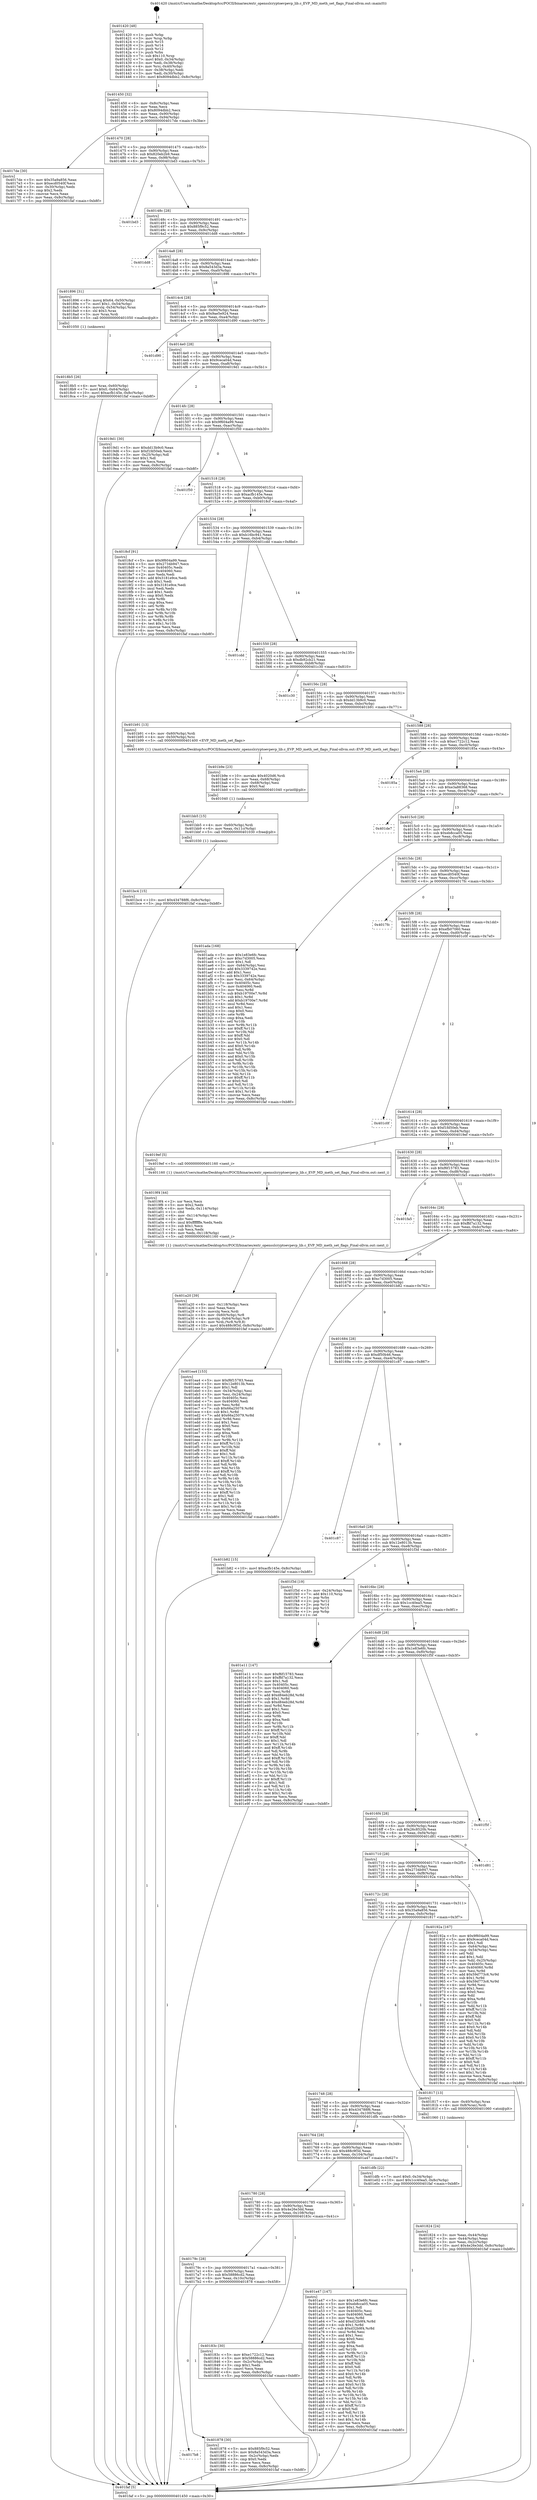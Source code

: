 digraph "0x401420" {
  label = "0x401420 (/mnt/c/Users/mathe/Desktop/tcc/POCII/binaries/extr_opensslcryptoevpevp_lib.c_EVP_MD_meth_set_flags_Final-ollvm.out::main(0))"
  labelloc = "t"
  node[shape=record]

  Entry [label="",width=0.3,height=0.3,shape=circle,fillcolor=black,style=filled]
  "0x401450" [label="{
     0x401450 [32]\l
     | [instrs]\l
     &nbsp;&nbsp;0x401450 \<+6\>: mov -0x8c(%rbp),%eax\l
     &nbsp;&nbsp;0x401456 \<+2\>: mov %eax,%ecx\l
     &nbsp;&nbsp;0x401458 \<+6\>: sub $0x8094dbb2,%ecx\l
     &nbsp;&nbsp;0x40145e \<+6\>: mov %eax,-0x90(%rbp)\l
     &nbsp;&nbsp;0x401464 \<+6\>: mov %ecx,-0x94(%rbp)\l
     &nbsp;&nbsp;0x40146a \<+6\>: je 00000000004017de \<main+0x3be\>\l
  }"]
  "0x4017de" [label="{
     0x4017de [30]\l
     | [instrs]\l
     &nbsp;&nbsp;0x4017de \<+5\>: mov $0x35a9a856,%eax\l
     &nbsp;&nbsp;0x4017e3 \<+5\>: mov $0xecd0540f,%ecx\l
     &nbsp;&nbsp;0x4017e8 \<+3\>: mov -0x30(%rbp),%edx\l
     &nbsp;&nbsp;0x4017eb \<+3\>: cmp $0x2,%edx\l
     &nbsp;&nbsp;0x4017ee \<+3\>: cmovne %ecx,%eax\l
     &nbsp;&nbsp;0x4017f1 \<+6\>: mov %eax,-0x8c(%rbp)\l
     &nbsp;&nbsp;0x4017f7 \<+5\>: jmp 0000000000401faf \<main+0xb8f\>\l
  }"]
  "0x401470" [label="{
     0x401470 [28]\l
     | [instrs]\l
     &nbsp;&nbsp;0x401470 \<+5\>: jmp 0000000000401475 \<main+0x55\>\l
     &nbsp;&nbsp;0x401475 \<+6\>: mov -0x90(%rbp),%eax\l
     &nbsp;&nbsp;0x40147b \<+5\>: sub $0x820eb2b9,%eax\l
     &nbsp;&nbsp;0x401480 \<+6\>: mov %eax,-0x98(%rbp)\l
     &nbsp;&nbsp;0x401486 \<+6\>: je 0000000000401bd3 \<main+0x7b3\>\l
  }"]
  "0x401faf" [label="{
     0x401faf [5]\l
     | [instrs]\l
     &nbsp;&nbsp;0x401faf \<+5\>: jmp 0000000000401450 \<main+0x30\>\l
  }"]
  "0x401420" [label="{
     0x401420 [48]\l
     | [instrs]\l
     &nbsp;&nbsp;0x401420 \<+1\>: push %rbp\l
     &nbsp;&nbsp;0x401421 \<+3\>: mov %rsp,%rbp\l
     &nbsp;&nbsp;0x401424 \<+2\>: push %r15\l
     &nbsp;&nbsp;0x401426 \<+2\>: push %r14\l
     &nbsp;&nbsp;0x401428 \<+2\>: push %r12\l
     &nbsp;&nbsp;0x40142a \<+1\>: push %rbx\l
     &nbsp;&nbsp;0x40142b \<+7\>: sub $0x110,%rsp\l
     &nbsp;&nbsp;0x401432 \<+7\>: movl $0x0,-0x34(%rbp)\l
     &nbsp;&nbsp;0x401439 \<+3\>: mov %edi,-0x38(%rbp)\l
     &nbsp;&nbsp;0x40143c \<+4\>: mov %rsi,-0x40(%rbp)\l
     &nbsp;&nbsp;0x401440 \<+3\>: mov -0x38(%rbp),%edi\l
     &nbsp;&nbsp;0x401443 \<+3\>: mov %edi,-0x30(%rbp)\l
     &nbsp;&nbsp;0x401446 \<+10\>: movl $0x8094dbb2,-0x8c(%rbp)\l
  }"]
  Exit [label="",width=0.3,height=0.3,shape=circle,fillcolor=black,style=filled,peripheries=2]
  "0x401bd3" [label="{
     0x401bd3\l
  }", style=dashed]
  "0x40148c" [label="{
     0x40148c [28]\l
     | [instrs]\l
     &nbsp;&nbsp;0x40148c \<+5\>: jmp 0000000000401491 \<main+0x71\>\l
     &nbsp;&nbsp;0x401491 \<+6\>: mov -0x90(%rbp),%eax\l
     &nbsp;&nbsp;0x401497 \<+5\>: sub $0x885f9c52,%eax\l
     &nbsp;&nbsp;0x40149c \<+6\>: mov %eax,-0x9c(%rbp)\l
     &nbsp;&nbsp;0x4014a2 \<+6\>: je 0000000000401dd8 \<main+0x9b8\>\l
  }"]
  "0x401bc4" [label="{
     0x401bc4 [15]\l
     | [instrs]\l
     &nbsp;&nbsp;0x401bc4 \<+10\>: movl $0x434788f6,-0x8c(%rbp)\l
     &nbsp;&nbsp;0x401bce \<+5\>: jmp 0000000000401faf \<main+0xb8f\>\l
  }"]
  "0x401dd8" [label="{
     0x401dd8\l
  }", style=dashed]
  "0x4014a8" [label="{
     0x4014a8 [28]\l
     | [instrs]\l
     &nbsp;&nbsp;0x4014a8 \<+5\>: jmp 00000000004014ad \<main+0x8d\>\l
     &nbsp;&nbsp;0x4014ad \<+6\>: mov -0x90(%rbp),%eax\l
     &nbsp;&nbsp;0x4014b3 \<+5\>: sub $0x8a543d3a,%eax\l
     &nbsp;&nbsp;0x4014b8 \<+6\>: mov %eax,-0xa0(%rbp)\l
     &nbsp;&nbsp;0x4014be \<+6\>: je 0000000000401896 \<main+0x476\>\l
  }"]
  "0x401bb5" [label="{
     0x401bb5 [15]\l
     | [instrs]\l
     &nbsp;&nbsp;0x401bb5 \<+4\>: mov -0x60(%rbp),%rdi\l
     &nbsp;&nbsp;0x401bb9 \<+6\>: mov %eax,-0x11c(%rbp)\l
     &nbsp;&nbsp;0x401bbf \<+5\>: call 0000000000401030 \<free@plt\>\l
     | [calls]\l
     &nbsp;&nbsp;0x401030 \{1\} (unknown)\l
  }"]
  "0x401896" [label="{
     0x401896 [31]\l
     | [instrs]\l
     &nbsp;&nbsp;0x401896 \<+8\>: movq $0x64,-0x50(%rbp)\l
     &nbsp;&nbsp;0x40189e \<+7\>: movl $0x1,-0x54(%rbp)\l
     &nbsp;&nbsp;0x4018a5 \<+4\>: movslq -0x54(%rbp),%rax\l
     &nbsp;&nbsp;0x4018a9 \<+4\>: shl $0x3,%rax\l
     &nbsp;&nbsp;0x4018ad \<+3\>: mov %rax,%rdi\l
     &nbsp;&nbsp;0x4018b0 \<+5\>: call 0000000000401050 \<malloc@plt\>\l
     | [calls]\l
     &nbsp;&nbsp;0x401050 \{1\} (unknown)\l
  }"]
  "0x4014c4" [label="{
     0x4014c4 [28]\l
     | [instrs]\l
     &nbsp;&nbsp;0x4014c4 \<+5\>: jmp 00000000004014c9 \<main+0xa9\>\l
     &nbsp;&nbsp;0x4014c9 \<+6\>: mov -0x90(%rbp),%eax\l
     &nbsp;&nbsp;0x4014cf \<+5\>: sub $0x9ae5e924,%eax\l
     &nbsp;&nbsp;0x4014d4 \<+6\>: mov %eax,-0xa4(%rbp)\l
     &nbsp;&nbsp;0x4014da \<+6\>: je 0000000000401d90 \<main+0x970\>\l
  }"]
  "0x401b9e" [label="{
     0x401b9e [23]\l
     | [instrs]\l
     &nbsp;&nbsp;0x401b9e \<+10\>: movabs $0x4020d6,%rdi\l
     &nbsp;&nbsp;0x401ba8 \<+3\>: mov %eax,-0x68(%rbp)\l
     &nbsp;&nbsp;0x401bab \<+3\>: mov -0x68(%rbp),%esi\l
     &nbsp;&nbsp;0x401bae \<+2\>: mov $0x0,%al\l
     &nbsp;&nbsp;0x401bb0 \<+5\>: call 0000000000401040 \<printf@plt\>\l
     | [calls]\l
     &nbsp;&nbsp;0x401040 \{1\} (unknown)\l
  }"]
  "0x401d90" [label="{
     0x401d90\l
  }", style=dashed]
  "0x4014e0" [label="{
     0x4014e0 [28]\l
     | [instrs]\l
     &nbsp;&nbsp;0x4014e0 \<+5\>: jmp 00000000004014e5 \<main+0xc5\>\l
     &nbsp;&nbsp;0x4014e5 \<+6\>: mov -0x90(%rbp),%eax\l
     &nbsp;&nbsp;0x4014eb \<+5\>: sub $0x9ceca04d,%eax\l
     &nbsp;&nbsp;0x4014f0 \<+6\>: mov %eax,-0xa8(%rbp)\l
     &nbsp;&nbsp;0x4014f6 \<+6\>: je 00000000004019d1 \<main+0x5b1\>\l
  }"]
  "0x401a20" [label="{
     0x401a20 [39]\l
     | [instrs]\l
     &nbsp;&nbsp;0x401a20 \<+6\>: mov -0x118(%rbp),%ecx\l
     &nbsp;&nbsp;0x401a26 \<+3\>: imul %eax,%ecx\l
     &nbsp;&nbsp;0x401a29 \<+3\>: movslq %ecx,%rdi\l
     &nbsp;&nbsp;0x401a2c \<+4\>: mov -0x60(%rbp),%r8\l
     &nbsp;&nbsp;0x401a30 \<+4\>: movslq -0x64(%rbp),%r9\l
     &nbsp;&nbsp;0x401a34 \<+4\>: mov %rdi,(%r8,%r9,8)\l
     &nbsp;&nbsp;0x401a38 \<+10\>: movl $0x488c9f3d,-0x8c(%rbp)\l
     &nbsp;&nbsp;0x401a42 \<+5\>: jmp 0000000000401faf \<main+0xb8f\>\l
  }"]
  "0x4019d1" [label="{
     0x4019d1 [30]\l
     | [instrs]\l
     &nbsp;&nbsp;0x4019d1 \<+5\>: mov $0xdd13b9c0,%eax\l
     &nbsp;&nbsp;0x4019d6 \<+5\>: mov $0xf1fd50eb,%ecx\l
     &nbsp;&nbsp;0x4019db \<+3\>: mov -0x25(%rbp),%dl\l
     &nbsp;&nbsp;0x4019de \<+3\>: test $0x1,%dl\l
     &nbsp;&nbsp;0x4019e1 \<+3\>: cmovne %ecx,%eax\l
     &nbsp;&nbsp;0x4019e4 \<+6\>: mov %eax,-0x8c(%rbp)\l
     &nbsp;&nbsp;0x4019ea \<+5\>: jmp 0000000000401faf \<main+0xb8f\>\l
  }"]
  "0x4014fc" [label="{
     0x4014fc [28]\l
     | [instrs]\l
     &nbsp;&nbsp;0x4014fc \<+5\>: jmp 0000000000401501 \<main+0xe1\>\l
     &nbsp;&nbsp;0x401501 \<+6\>: mov -0x90(%rbp),%eax\l
     &nbsp;&nbsp;0x401507 \<+5\>: sub $0x9f604a99,%eax\l
     &nbsp;&nbsp;0x40150c \<+6\>: mov %eax,-0xac(%rbp)\l
     &nbsp;&nbsp;0x401512 \<+6\>: je 0000000000401f50 \<main+0xb30\>\l
  }"]
  "0x4019f4" [label="{
     0x4019f4 [44]\l
     | [instrs]\l
     &nbsp;&nbsp;0x4019f4 \<+2\>: xor %ecx,%ecx\l
     &nbsp;&nbsp;0x4019f6 \<+5\>: mov $0x2,%edx\l
     &nbsp;&nbsp;0x4019fb \<+6\>: mov %edx,-0x114(%rbp)\l
     &nbsp;&nbsp;0x401a01 \<+1\>: cltd\l
     &nbsp;&nbsp;0x401a02 \<+6\>: mov -0x114(%rbp),%esi\l
     &nbsp;&nbsp;0x401a08 \<+2\>: idiv %esi\l
     &nbsp;&nbsp;0x401a0a \<+6\>: imul $0xfffffffe,%edx,%edx\l
     &nbsp;&nbsp;0x401a10 \<+3\>: sub $0x1,%ecx\l
     &nbsp;&nbsp;0x401a13 \<+2\>: sub %ecx,%edx\l
     &nbsp;&nbsp;0x401a15 \<+6\>: mov %edx,-0x118(%rbp)\l
     &nbsp;&nbsp;0x401a1b \<+5\>: call 0000000000401160 \<next_i\>\l
     | [calls]\l
     &nbsp;&nbsp;0x401160 \{1\} (/mnt/c/Users/mathe/Desktop/tcc/POCII/binaries/extr_opensslcryptoevpevp_lib.c_EVP_MD_meth_set_flags_Final-ollvm.out::next_i)\l
  }"]
  "0x401f50" [label="{
     0x401f50\l
  }", style=dashed]
  "0x401518" [label="{
     0x401518 [28]\l
     | [instrs]\l
     &nbsp;&nbsp;0x401518 \<+5\>: jmp 000000000040151d \<main+0xfd\>\l
     &nbsp;&nbsp;0x40151d \<+6\>: mov -0x90(%rbp),%eax\l
     &nbsp;&nbsp;0x401523 \<+5\>: sub $0xacfb145e,%eax\l
     &nbsp;&nbsp;0x401528 \<+6\>: mov %eax,-0xb0(%rbp)\l
     &nbsp;&nbsp;0x40152e \<+6\>: je 00000000004018cf \<main+0x4af\>\l
  }"]
  "0x4018b5" [label="{
     0x4018b5 [26]\l
     | [instrs]\l
     &nbsp;&nbsp;0x4018b5 \<+4\>: mov %rax,-0x60(%rbp)\l
     &nbsp;&nbsp;0x4018b9 \<+7\>: movl $0x0,-0x64(%rbp)\l
     &nbsp;&nbsp;0x4018c0 \<+10\>: movl $0xacfb145e,-0x8c(%rbp)\l
     &nbsp;&nbsp;0x4018ca \<+5\>: jmp 0000000000401faf \<main+0xb8f\>\l
  }"]
  "0x4018cf" [label="{
     0x4018cf [91]\l
     | [instrs]\l
     &nbsp;&nbsp;0x4018cf \<+5\>: mov $0x9f604a99,%eax\l
     &nbsp;&nbsp;0x4018d4 \<+5\>: mov $0x2734b947,%ecx\l
     &nbsp;&nbsp;0x4018d9 \<+7\>: mov 0x40405c,%edx\l
     &nbsp;&nbsp;0x4018e0 \<+7\>: mov 0x404060,%esi\l
     &nbsp;&nbsp;0x4018e7 \<+2\>: mov %edx,%edi\l
     &nbsp;&nbsp;0x4018e9 \<+6\>: add $0x3181e9ce,%edi\l
     &nbsp;&nbsp;0x4018ef \<+3\>: sub $0x1,%edi\l
     &nbsp;&nbsp;0x4018f2 \<+6\>: sub $0x3181e9ce,%edi\l
     &nbsp;&nbsp;0x4018f8 \<+3\>: imul %edi,%edx\l
     &nbsp;&nbsp;0x4018fb \<+3\>: and $0x1,%edx\l
     &nbsp;&nbsp;0x4018fe \<+3\>: cmp $0x0,%edx\l
     &nbsp;&nbsp;0x401901 \<+4\>: sete %r8b\l
     &nbsp;&nbsp;0x401905 \<+3\>: cmp $0xa,%esi\l
     &nbsp;&nbsp;0x401908 \<+4\>: setl %r9b\l
     &nbsp;&nbsp;0x40190c \<+3\>: mov %r8b,%r10b\l
     &nbsp;&nbsp;0x40190f \<+3\>: and %r9b,%r10b\l
     &nbsp;&nbsp;0x401912 \<+3\>: xor %r9b,%r8b\l
     &nbsp;&nbsp;0x401915 \<+3\>: or %r8b,%r10b\l
     &nbsp;&nbsp;0x401918 \<+4\>: test $0x1,%r10b\l
     &nbsp;&nbsp;0x40191c \<+3\>: cmovne %ecx,%eax\l
     &nbsp;&nbsp;0x40191f \<+6\>: mov %eax,-0x8c(%rbp)\l
     &nbsp;&nbsp;0x401925 \<+5\>: jmp 0000000000401faf \<main+0xb8f\>\l
  }"]
  "0x401534" [label="{
     0x401534 [28]\l
     | [instrs]\l
     &nbsp;&nbsp;0x401534 \<+5\>: jmp 0000000000401539 \<main+0x119\>\l
     &nbsp;&nbsp;0x401539 \<+6\>: mov -0x90(%rbp),%eax\l
     &nbsp;&nbsp;0x40153f \<+5\>: sub $0xb16bc941,%eax\l
     &nbsp;&nbsp;0x401544 \<+6\>: mov %eax,-0xb4(%rbp)\l
     &nbsp;&nbsp;0x40154a \<+6\>: je 0000000000401cdd \<main+0x8bd\>\l
  }"]
  "0x4017b8" [label="{
     0x4017b8\l
  }", style=dashed]
  "0x401cdd" [label="{
     0x401cdd\l
  }", style=dashed]
  "0x401550" [label="{
     0x401550 [28]\l
     | [instrs]\l
     &nbsp;&nbsp;0x401550 \<+5\>: jmp 0000000000401555 \<main+0x135\>\l
     &nbsp;&nbsp;0x401555 \<+6\>: mov -0x90(%rbp),%eax\l
     &nbsp;&nbsp;0x40155b \<+5\>: sub $0xdb92cb21,%eax\l
     &nbsp;&nbsp;0x401560 \<+6\>: mov %eax,-0xb8(%rbp)\l
     &nbsp;&nbsp;0x401566 \<+6\>: je 0000000000401c30 \<main+0x810\>\l
  }"]
  "0x401878" [label="{
     0x401878 [30]\l
     | [instrs]\l
     &nbsp;&nbsp;0x401878 \<+5\>: mov $0x885f9c52,%eax\l
     &nbsp;&nbsp;0x40187d \<+5\>: mov $0x8a543d3a,%ecx\l
     &nbsp;&nbsp;0x401882 \<+3\>: mov -0x2c(%rbp),%edx\l
     &nbsp;&nbsp;0x401885 \<+3\>: cmp $0x0,%edx\l
     &nbsp;&nbsp;0x401888 \<+3\>: cmove %ecx,%eax\l
     &nbsp;&nbsp;0x40188b \<+6\>: mov %eax,-0x8c(%rbp)\l
     &nbsp;&nbsp;0x401891 \<+5\>: jmp 0000000000401faf \<main+0xb8f\>\l
  }"]
  "0x401c30" [label="{
     0x401c30\l
  }", style=dashed]
  "0x40156c" [label="{
     0x40156c [28]\l
     | [instrs]\l
     &nbsp;&nbsp;0x40156c \<+5\>: jmp 0000000000401571 \<main+0x151\>\l
     &nbsp;&nbsp;0x401571 \<+6\>: mov -0x90(%rbp),%eax\l
     &nbsp;&nbsp;0x401577 \<+5\>: sub $0xdd13b9c0,%eax\l
     &nbsp;&nbsp;0x40157c \<+6\>: mov %eax,-0xbc(%rbp)\l
     &nbsp;&nbsp;0x401582 \<+6\>: je 0000000000401b91 \<main+0x771\>\l
  }"]
  "0x40179c" [label="{
     0x40179c [28]\l
     | [instrs]\l
     &nbsp;&nbsp;0x40179c \<+5\>: jmp 00000000004017a1 \<main+0x381\>\l
     &nbsp;&nbsp;0x4017a1 \<+6\>: mov -0x90(%rbp),%eax\l
     &nbsp;&nbsp;0x4017a7 \<+5\>: sub $0x58886cd2,%eax\l
     &nbsp;&nbsp;0x4017ac \<+6\>: mov %eax,-0x10c(%rbp)\l
     &nbsp;&nbsp;0x4017b2 \<+6\>: je 0000000000401878 \<main+0x458\>\l
  }"]
  "0x401b91" [label="{
     0x401b91 [13]\l
     | [instrs]\l
     &nbsp;&nbsp;0x401b91 \<+4\>: mov -0x60(%rbp),%rdi\l
     &nbsp;&nbsp;0x401b95 \<+4\>: mov -0x50(%rbp),%rsi\l
     &nbsp;&nbsp;0x401b99 \<+5\>: call 0000000000401400 \<EVP_MD_meth_set_flags\>\l
     | [calls]\l
     &nbsp;&nbsp;0x401400 \{1\} (/mnt/c/Users/mathe/Desktop/tcc/POCII/binaries/extr_opensslcryptoevpevp_lib.c_EVP_MD_meth_set_flags_Final-ollvm.out::EVP_MD_meth_set_flags)\l
  }"]
  "0x401588" [label="{
     0x401588 [28]\l
     | [instrs]\l
     &nbsp;&nbsp;0x401588 \<+5\>: jmp 000000000040158d \<main+0x16d\>\l
     &nbsp;&nbsp;0x40158d \<+6\>: mov -0x90(%rbp),%eax\l
     &nbsp;&nbsp;0x401593 \<+5\>: sub $0xe1722c12,%eax\l
     &nbsp;&nbsp;0x401598 \<+6\>: mov %eax,-0xc0(%rbp)\l
     &nbsp;&nbsp;0x40159e \<+6\>: je 000000000040185a \<main+0x43a\>\l
  }"]
  "0x40183c" [label="{
     0x40183c [30]\l
     | [instrs]\l
     &nbsp;&nbsp;0x40183c \<+5\>: mov $0xe1722c12,%eax\l
     &nbsp;&nbsp;0x401841 \<+5\>: mov $0x58886cd2,%ecx\l
     &nbsp;&nbsp;0x401846 \<+3\>: mov -0x2c(%rbp),%edx\l
     &nbsp;&nbsp;0x401849 \<+3\>: cmp $0x1,%edx\l
     &nbsp;&nbsp;0x40184c \<+3\>: cmovl %ecx,%eax\l
     &nbsp;&nbsp;0x40184f \<+6\>: mov %eax,-0x8c(%rbp)\l
     &nbsp;&nbsp;0x401855 \<+5\>: jmp 0000000000401faf \<main+0xb8f\>\l
  }"]
  "0x40185a" [label="{
     0x40185a\l
  }", style=dashed]
  "0x4015a4" [label="{
     0x4015a4 [28]\l
     | [instrs]\l
     &nbsp;&nbsp;0x4015a4 \<+5\>: jmp 00000000004015a9 \<main+0x189\>\l
     &nbsp;&nbsp;0x4015a9 \<+6\>: mov -0x90(%rbp),%eax\l
     &nbsp;&nbsp;0x4015af \<+5\>: sub $0xe3a88368,%eax\l
     &nbsp;&nbsp;0x4015b4 \<+6\>: mov %eax,-0xc4(%rbp)\l
     &nbsp;&nbsp;0x4015ba \<+6\>: je 0000000000401de7 \<main+0x9c7\>\l
  }"]
  "0x401780" [label="{
     0x401780 [28]\l
     | [instrs]\l
     &nbsp;&nbsp;0x401780 \<+5\>: jmp 0000000000401785 \<main+0x365\>\l
     &nbsp;&nbsp;0x401785 \<+6\>: mov -0x90(%rbp),%eax\l
     &nbsp;&nbsp;0x40178b \<+5\>: sub $0x4e26e3dd,%eax\l
     &nbsp;&nbsp;0x401790 \<+6\>: mov %eax,-0x108(%rbp)\l
     &nbsp;&nbsp;0x401796 \<+6\>: je 000000000040183c \<main+0x41c\>\l
  }"]
  "0x401de7" [label="{
     0x401de7\l
  }", style=dashed]
  "0x4015c0" [label="{
     0x4015c0 [28]\l
     | [instrs]\l
     &nbsp;&nbsp;0x4015c0 \<+5\>: jmp 00000000004015c5 \<main+0x1a5\>\l
     &nbsp;&nbsp;0x4015c5 \<+6\>: mov -0x90(%rbp),%eax\l
     &nbsp;&nbsp;0x4015cb \<+5\>: sub $0xeb8cca05,%eax\l
     &nbsp;&nbsp;0x4015d0 \<+6\>: mov %eax,-0xc8(%rbp)\l
     &nbsp;&nbsp;0x4015d6 \<+6\>: je 0000000000401ada \<main+0x6ba\>\l
  }"]
  "0x401a47" [label="{
     0x401a47 [147]\l
     | [instrs]\l
     &nbsp;&nbsp;0x401a47 \<+5\>: mov $0x1e83e6fc,%eax\l
     &nbsp;&nbsp;0x401a4c \<+5\>: mov $0xeb8cca05,%ecx\l
     &nbsp;&nbsp;0x401a51 \<+2\>: mov $0x1,%dl\l
     &nbsp;&nbsp;0x401a53 \<+7\>: mov 0x40405c,%esi\l
     &nbsp;&nbsp;0x401a5a \<+7\>: mov 0x404060,%edi\l
     &nbsp;&nbsp;0x401a61 \<+3\>: mov %esi,%r8d\l
     &nbsp;&nbsp;0x401a64 \<+7\>: add $0xd32b9f4,%r8d\l
     &nbsp;&nbsp;0x401a6b \<+4\>: sub $0x1,%r8d\l
     &nbsp;&nbsp;0x401a6f \<+7\>: sub $0xd32b9f4,%r8d\l
     &nbsp;&nbsp;0x401a76 \<+4\>: imul %r8d,%esi\l
     &nbsp;&nbsp;0x401a7a \<+3\>: and $0x1,%esi\l
     &nbsp;&nbsp;0x401a7d \<+3\>: cmp $0x0,%esi\l
     &nbsp;&nbsp;0x401a80 \<+4\>: sete %r9b\l
     &nbsp;&nbsp;0x401a84 \<+3\>: cmp $0xa,%edi\l
     &nbsp;&nbsp;0x401a87 \<+4\>: setl %r10b\l
     &nbsp;&nbsp;0x401a8b \<+3\>: mov %r9b,%r11b\l
     &nbsp;&nbsp;0x401a8e \<+4\>: xor $0xff,%r11b\l
     &nbsp;&nbsp;0x401a92 \<+3\>: mov %r10b,%bl\l
     &nbsp;&nbsp;0x401a95 \<+3\>: xor $0xff,%bl\l
     &nbsp;&nbsp;0x401a98 \<+3\>: xor $0x0,%dl\l
     &nbsp;&nbsp;0x401a9b \<+3\>: mov %r11b,%r14b\l
     &nbsp;&nbsp;0x401a9e \<+4\>: and $0x0,%r14b\l
     &nbsp;&nbsp;0x401aa2 \<+3\>: and %dl,%r9b\l
     &nbsp;&nbsp;0x401aa5 \<+3\>: mov %bl,%r15b\l
     &nbsp;&nbsp;0x401aa8 \<+4\>: and $0x0,%r15b\l
     &nbsp;&nbsp;0x401aac \<+3\>: and %dl,%r10b\l
     &nbsp;&nbsp;0x401aaf \<+3\>: or %r9b,%r14b\l
     &nbsp;&nbsp;0x401ab2 \<+3\>: or %r10b,%r15b\l
     &nbsp;&nbsp;0x401ab5 \<+3\>: xor %r15b,%r14b\l
     &nbsp;&nbsp;0x401ab8 \<+3\>: or %bl,%r11b\l
     &nbsp;&nbsp;0x401abb \<+4\>: xor $0xff,%r11b\l
     &nbsp;&nbsp;0x401abf \<+3\>: or $0x0,%dl\l
     &nbsp;&nbsp;0x401ac2 \<+3\>: and %dl,%r11b\l
     &nbsp;&nbsp;0x401ac5 \<+3\>: or %r11b,%r14b\l
     &nbsp;&nbsp;0x401ac8 \<+4\>: test $0x1,%r14b\l
     &nbsp;&nbsp;0x401acc \<+3\>: cmovne %ecx,%eax\l
     &nbsp;&nbsp;0x401acf \<+6\>: mov %eax,-0x8c(%rbp)\l
     &nbsp;&nbsp;0x401ad5 \<+5\>: jmp 0000000000401faf \<main+0xb8f\>\l
  }"]
  "0x401ada" [label="{
     0x401ada [168]\l
     | [instrs]\l
     &nbsp;&nbsp;0x401ada \<+5\>: mov $0x1e83e6fc,%eax\l
     &nbsp;&nbsp;0x401adf \<+5\>: mov $0xc7d3005,%ecx\l
     &nbsp;&nbsp;0x401ae4 \<+2\>: mov $0x1,%dl\l
     &nbsp;&nbsp;0x401ae6 \<+3\>: mov -0x64(%rbp),%esi\l
     &nbsp;&nbsp;0x401ae9 \<+6\>: add $0x3339742e,%esi\l
     &nbsp;&nbsp;0x401aef \<+3\>: add $0x1,%esi\l
     &nbsp;&nbsp;0x401af2 \<+6\>: sub $0x3339742e,%esi\l
     &nbsp;&nbsp;0x401af8 \<+3\>: mov %esi,-0x64(%rbp)\l
     &nbsp;&nbsp;0x401afb \<+7\>: mov 0x40405c,%esi\l
     &nbsp;&nbsp;0x401b02 \<+7\>: mov 0x404060,%edi\l
     &nbsp;&nbsp;0x401b09 \<+3\>: mov %esi,%r8d\l
     &nbsp;&nbsp;0x401b0c \<+7\>: sub $0xb19700e7,%r8d\l
     &nbsp;&nbsp;0x401b13 \<+4\>: sub $0x1,%r8d\l
     &nbsp;&nbsp;0x401b17 \<+7\>: add $0xb19700e7,%r8d\l
     &nbsp;&nbsp;0x401b1e \<+4\>: imul %r8d,%esi\l
     &nbsp;&nbsp;0x401b22 \<+3\>: and $0x1,%esi\l
     &nbsp;&nbsp;0x401b25 \<+3\>: cmp $0x0,%esi\l
     &nbsp;&nbsp;0x401b28 \<+4\>: sete %r9b\l
     &nbsp;&nbsp;0x401b2c \<+3\>: cmp $0xa,%edi\l
     &nbsp;&nbsp;0x401b2f \<+4\>: setl %r10b\l
     &nbsp;&nbsp;0x401b33 \<+3\>: mov %r9b,%r11b\l
     &nbsp;&nbsp;0x401b36 \<+4\>: xor $0xff,%r11b\l
     &nbsp;&nbsp;0x401b3a \<+3\>: mov %r10b,%bl\l
     &nbsp;&nbsp;0x401b3d \<+3\>: xor $0xff,%bl\l
     &nbsp;&nbsp;0x401b40 \<+3\>: xor $0x0,%dl\l
     &nbsp;&nbsp;0x401b43 \<+3\>: mov %r11b,%r14b\l
     &nbsp;&nbsp;0x401b46 \<+4\>: and $0x0,%r14b\l
     &nbsp;&nbsp;0x401b4a \<+3\>: and %dl,%r9b\l
     &nbsp;&nbsp;0x401b4d \<+3\>: mov %bl,%r15b\l
     &nbsp;&nbsp;0x401b50 \<+4\>: and $0x0,%r15b\l
     &nbsp;&nbsp;0x401b54 \<+3\>: and %dl,%r10b\l
     &nbsp;&nbsp;0x401b57 \<+3\>: or %r9b,%r14b\l
     &nbsp;&nbsp;0x401b5a \<+3\>: or %r10b,%r15b\l
     &nbsp;&nbsp;0x401b5d \<+3\>: xor %r15b,%r14b\l
     &nbsp;&nbsp;0x401b60 \<+3\>: or %bl,%r11b\l
     &nbsp;&nbsp;0x401b63 \<+4\>: xor $0xff,%r11b\l
     &nbsp;&nbsp;0x401b67 \<+3\>: or $0x0,%dl\l
     &nbsp;&nbsp;0x401b6a \<+3\>: and %dl,%r11b\l
     &nbsp;&nbsp;0x401b6d \<+3\>: or %r11b,%r14b\l
     &nbsp;&nbsp;0x401b70 \<+4\>: test $0x1,%r14b\l
     &nbsp;&nbsp;0x401b74 \<+3\>: cmovne %ecx,%eax\l
     &nbsp;&nbsp;0x401b77 \<+6\>: mov %eax,-0x8c(%rbp)\l
     &nbsp;&nbsp;0x401b7d \<+5\>: jmp 0000000000401faf \<main+0xb8f\>\l
  }"]
  "0x4015dc" [label="{
     0x4015dc [28]\l
     | [instrs]\l
     &nbsp;&nbsp;0x4015dc \<+5\>: jmp 00000000004015e1 \<main+0x1c1\>\l
     &nbsp;&nbsp;0x4015e1 \<+6\>: mov -0x90(%rbp),%eax\l
     &nbsp;&nbsp;0x4015e7 \<+5\>: sub $0xecd0540f,%eax\l
     &nbsp;&nbsp;0x4015ec \<+6\>: mov %eax,-0xcc(%rbp)\l
     &nbsp;&nbsp;0x4015f2 \<+6\>: je 00000000004017fc \<main+0x3dc\>\l
  }"]
  "0x401764" [label="{
     0x401764 [28]\l
     | [instrs]\l
     &nbsp;&nbsp;0x401764 \<+5\>: jmp 0000000000401769 \<main+0x349\>\l
     &nbsp;&nbsp;0x401769 \<+6\>: mov -0x90(%rbp),%eax\l
     &nbsp;&nbsp;0x40176f \<+5\>: sub $0x488c9f3d,%eax\l
     &nbsp;&nbsp;0x401774 \<+6\>: mov %eax,-0x104(%rbp)\l
     &nbsp;&nbsp;0x40177a \<+6\>: je 0000000000401a47 \<main+0x627\>\l
  }"]
  "0x4017fc" [label="{
     0x4017fc\l
  }", style=dashed]
  "0x4015f8" [label="{
     0x4015f8 [28]\l
     | [instrs]\l
     &nbsp;&nbsp;0x4015f8 \<+5\>: jmp 00000000004015fd \<main+0x1dd\>\l
     &nbsp;&nbsp;0x4015fd \<+6\>: mov -0x90(%rbp),%eax\l
     &nbsp;&nbsp;0x401603 \<+5\>: sub $0xefb07060,%eax\l
     &nbsp;&nbsp;0x401608 \<+6\>: mov %eax,-0xd0(%rbp)\l
     &nbsp;&nbsp;0x40160e \<+6\>: je 0000000000401c0f \<main+0x7ef\>\l
  }"]
  "0x401dfb" [label="{
     0x401dfb [22]\l
     | [instrs]\l
     &nbsp;&nbsp;0x401dfb \<+7\>: movl $0x0,-0x34(%rbp)\l
     &nbsp;&nbsp;0x401e02 \<+10\>: movl $0x1cc40ea5,-0x8c(%rbp)\l
     &nbsp;&nbsp;0x401e0c \<+5\>: jmp 0000000000401faf \<main+0xb8f\>\l
  }"]
  "0x401c0f" [label="{
     0x401c0f\l
  }", style=dashed]
  "0x401614" [label="{
     0x401614 [28]\l
     | [instrs]\l
     &nbsp;&nbsp;0x401614 \<+5\>: jmp 0000000000401619 \<main+0x1f9\>\l
     &nbsp;&nbsp;0x401619 \<+6\>: mov -0x90(%rbp),%eax\l
     &nbsp;&nbsp;0x40161f \<+5\>: sub $0xf1fd50eb,%eax\l
     &nbsp;&nbsp;0x401624 \<+6\>: mov %eax,-0xd4(%rbp)\l
     &nbsp;&nbsp;0x40162a \<+6\>: je 00000000004019ef \<main+0x5cf\>\l
  }"]
  "0x401824" [label="{
     0x401824 [24]\l
     | [instrs]\l
     &nbsp;&nbsp;0x401824 \<+3\>: mov %eax,-0x44(%rbp)\l
     &nbsp;&nbsp;0x401827 \<+3\>: mov -0x44(%rbp),%eax\l
     &nbsp;&nbsp;0x40182a \<+3\>: mov %eax,-0x2c(%rbp)\l
     &nbsp;&nbsp;0x40182d \<+10\>: movl $0x4e26e3dd,-0x8c(%rbp)\l
     &nbsp;&nbsp;0x401837 \<+5\>: jmp 0000000000401faf \<main+0xb8f\>\l
  }"]
  "0x4019ef" [label="{
     0x4019ef [5]\l
     | [instrs]\l
     &nbsp;&nbsp;0x4019ef \<+5\>: call 0000000000401160 \<next_i\>\l
     | [calls]\l
     &nbsp;&nbsp;0x401160 \{1\} (/mnt/c/Users/mathe/Desktop/tcc/POCII/binaries/extr_opensslcryptoevpevp_lib.c_EVP_MD_meth_set_flags_Final-ollvm.out::next_i)\l
  }"]
  "0x401630" [label="{
     0x401630 [28]\l
     | [instrs]\l
     &nbsp;&nbsp;0x401630 \<+5\>: jmp 0000000000401635 \<main+0x215\>\l
     &nbsp;&nbsp;0x401635 \<+6\>: mov -0x90(%rbp),%eax\l
     &nbsp;&nbsp;0x40163b \<+5\>: sub $0xf6f15783,%eax\l
     &nbsp;&nbsp;0x401640 \<+6\>: mov %eax,-0xd8(%rbp)\l
     &nbsp;&nbsp;0x401646 \<+6\>: je 0000000000401fa5 \<main+0xb85\>\l
  }"]
  "0x401748" [label="{
     0x401748 [28]\l
     | [instrs]\l
     &nbsp;&nbsp;0x401748 \<+5\>: jmp 000000000040174d \<main+0x32d\>\l
     &nbsp;&nbsp;0x40174d \<+6\>: mov -0x90(%rbp),%eax\l
     &nbsp;&nbsp;0x401753 \<+5\>: sub $0x434788f6,%eax\l
     &nbsp;&nbsp;0x401758 \<+6\>: mov %eax,-0x100(%rbp)\l
     &nbsp;&nbsp;0x40175e \<+6\>: je 0000000000401dfb \<main+0x9db\>\l
  }"]
  "0x401fa5" [label="{
     0x401fa5\l
  }", style=dashed]
  "0x40164c" [label="{
     0x40164c [28]\l
     | [instrs]\l
     &nbsp;&nbsp;0x40164c \<+5\>: jmp 0000000000401651 \<main+0x231\>\l
     &nbsp;&nbsp;0x401651 \<+6\>: mov -0x90(%rbp),%eax\l
     &nbsp;&nbsp;0x401657 \<+5\>: sub $0xffd7a132,%eax\l
     &nbsp;&nbsp;0x40165c \<+6\>: mov %eax,-0xdc(%rbp)\l
     &nbsp;&nbsp;0x401662 \<+6\>: je 0000000000401ea4 \<main+0xa84\>\l
  }"]
  "0x401817" [label="{
     0x401817 [13]\l
     | [instrs]\l
     &nbsp;&nbsp;0x401817 \<+4\>: mov -0x40(%rbp),%rax\l
     &nbsp;&nbsp;0x40181b \<+4\>: mov 0x8(%rax),%rdi\l
     &nbsp;&nbsp;0x40181f \<+5\>: call 0000000000401060 \<atoi@plt\>\l
     | [calls]\l
     &nbsp;&nbsp;0x401060 \{1\} (unknown)\l
  }"]
  "0x401ea4" [label="{
     0x401ea4 [153]\l
     | [instrs]\l
     &nbsp;&nbsp;0x401ea4 \<+5\>: mov $0xf6f15783,%eax\l
     &nbsp;&nbsp;0x401ea9 \<+5\>: mov $0x12e8013b,%ecx\l
     &nbsp;&nbsp;0x401eae \<+2\>: mov $0x1,%dl\l
     &nbsp;&nbsp;0x401eb0 \<+3\>: mov -0x34(%rbp),%esi\l
     &nbsp;&nbsp;0x401eb3 \<+3\>: mov %esi,-0x24(%rbp)\l
     &nbsp;&nbsp;0x401eb6 \<+7\>: mov 0x40405c,%esi\l
     &nbsp;&nbsp;0x401ebd \<+7\>: mov 0x404060,%edi\l
     &nbsp;&nbsp;0x401ec4 \<+3\>: mov %esi,%r8d\l
     &nbsp;&nbsp;0x401ec7 \<+7\>: sub $0x66a25079,%r8d\l
     &nbsp;&nbsp;0x401ece \<+4\>: sub $0x1,%r8d\l
     &nbsp;&nbsp;0x401ed2 \<+7\>: add $0x66a25079,%r8d\l
     &nbsp;&nbsp;0x401ed9 \<+4\>: imul %r8d,%esi\l
     &nbsp;&nbsp;0x401edd \<+3\>: and $0x1,%esi\l
     &nbsp;&nbsp;0x401ee0 \<+3\>: cmp $0x0,%esi\l
     &nbsp;&nbsp;0x401ee3 \<+4\>: sete %r9b\l
     &nbsp;&nbsp;0x401ee7 \<+3\>: cmp $0xa,%edi\l
     &nbsp;&nbsp;0x401eea \<+4\>: setl %r10b\l
     &nbsp;&nbsp;0x401eee \<+3\>: mov %r9b,%r11b\l
     &nbsp;&nbsp;0x401ef1 \<+4\>: xor $0xff,%r11b\l
     &nbsp;&nbsp;0x401ef5 \<+3\>: mov %r10b,%bl\l
     &nbsp;&nbsp;0x401ef8 \<+3\>: xor $0xff,%bl\l
     &nbsp;&nbsp;0x401efb \<+3\>: xor $0x1,%dl\l
     &nbsp;&nbsp;0x401efe \<+3\>: mov %r11b,%r14b\l
     &nbsp;&nbsp;0x401f01 \<+4\>: and $0xff,%r14b\l
     &nbsp;&nbsp;0x401f05 \<+3\>: and %dl,%r9b\l
     &nbsp;&nbsp;0x401f08 \<+3\>: mov %bl,%r15b\l
     &nbsp;&nbsp;0x401f0b \<+4\>: and $0xff,%r15b\l
     &nbsp;&nbsp;0x401f0f \<+3\>: and %dl,%r10b\l
     &nbsp;&nbsp;0x401f12 \<+3\>: or %r9b,%r14b\l
     &nbsp;&nbsp;0x401f15 \<+3\>: or %r10b,%r15b\l
     &nbsp;&nbsp;0x401f18 \<+3\>: xor %r15b,%r14b\l
     &nbsp;&nbsp;0x401f1b \<+3\>: or %bl,%r11b\l
     &nbsp;&nbsp;0x401f1e \<+4\>: xor $0xff,%r11b\l
     &nbsp;&nbsp;0x401f22 \<+3\>: or $0x1,%dl\l
     &nbsp;&nbsp;0x401f25 \<+3\>: and %dl,%r11b\l
     &nbsp;&nbsp;0x401f28 \<+3\>: or %r11b,%r14b\l
     &nbsp;&nbsp;0x401f2b \<+4\>: test $0x1,%r14b\l
     &nbsp;&nbsp;0x401f2f \<+3\>: cmovne %ecx,%eax\l
     &nbsp;&nbsp;0x401f32 \<+6\>: mov %eax,-0x8c(%rbp)\l
     &nbsp;&nbsp;0x401f38 \<+5\>: jmp 0000000000401faf \<main+0xb8f\>\l
  }"]
  "0x401668" [label="{
     0x401668 [28]\l
     | [instrs]\l
     &nbsp;&nbsp;0x401668 \<+5\>: jmp 000000000040166d \<main+0x24d\>\l
     &nbsp;&nbsp;0x40166d \<+6\>: mov -0x90(%rbp),%eax\l
     &nbsp;&nbsp;0x401673 \<+5\>: sub $0xc7d3005,%eax\l
     &nbsp;&nbsp;0x401678 \<+6\>: mov %eax,-0xe0(%rbp)\l
     &nbsp;&nbsp;0x40167e \<+6\>: je 0000000000401b82 \<main+0x762\>\l
  }"]
  "0x40172c" [label="{
     0x40172c [28]\l
     | [instrs]\l
     &nbsp;&nbsp;0x40172c \<+5\>: jmp 0000000000401731 \<main+0x311\>\l
     &nbsp;&nbsp;0x401731 \<+6\>: mov -0x90(%rbp),%eax\l
     &nbsp;&nbsp;0x401737 \<+5\>: sub $0x35a9a856,%eax\l
     &nbsp;&nbsp;0x40173c \<+6\>: mov %eax,-0xfc(%rbp)\l
     &nbsp;&nbsp;0x401742 \<+6\>: je 0000000000401817 \<main+0x3f7\>\l
  }"]
  "0x401b82" [label="{
     0x401b82 [15]\l
     | [instrs]\l
     &nbsp;&nbsp;0x401b82 \<+10\>: movl $0xacfb145e,-0x8c(%rbp)\l
     &nbsp;&nbsp;0x401b8c \<+5\>: jmp 0000000000401faf \<main+0xb8f\>\l
  }"]
  "0x401684" [label="{
     0x401684 [28]\l
     | [instrs]\l
     &nbsp;&nbsp;0x401684 \<+5\>: jmp 0000000000401689 \<main+0x269\>\l
     &nbsp;&nbsp;0x401689 \<+6\>: mov -0x90(%rbp),%eax\l
     &nbsp;&nbsp;0x40168f \<+5\>: sub $0xdf50b46,%eax\l
     &nbsp;&nbsp;0x401694 \<+6\>: mov %eax,-0xe4(%rbp)\l
     &nbsp;&nbsp;0x40169a \<+6\>: je 0000000000401c87 \<main+0x867\>\l
  }"]
  "0x40192a" [label="{
     0x40192a [167]\l
     | [instrs]\l
     &nbsp;&nbsp;0x40192a \<+5\>: mov $0x9f604a99,%eax\l
     &nbsp;&nbsp;0x40192f \<+5\>: mov $0x9ceca04d,%ecx\l
     &nbsp;&nbsp;0x401934 \<+2\>: mov $0x1,%dl\l
     &nbsp;&nbsp;0x401936 \<+3\>: mov -0x64(%rbp),%esi\l
     &nbsp;&nbsp;0x401939 \<+3\>: cmp -0x54(%rbp),%esi\l
     &nbsp;&nbsp;0x40193c \<+4\>: setl %dil\l
     &nbsp;&nbsp;0x401940 \<+4\>: and $0x1,%dil\l
     &nbsp;&nbsp;0x401944 \<+4\>: mov %dil,-0x25(%rbp)\l
     &nbsp;&nbsp;0x401948 \<+7\>: mov 0x40405c,%esi\l
     &nbsp;&nbsp;0x40194f \<+8\>: mov 0x404060,%r8d\l
     &nbsp;&nbsp;0x401957 \<+3\>: mov %esi,%r9d\l
     &nbsp;&nbsp;0x40195a \<+7\>: add $0x59d773c6,%r9d\l
     &nbsp;&nbsp;0x401961 \<+4\>: sub $0x1,%r9d\l
     &nbsp;&nbsp;0x401965 \<+7\>: sub $0x59d773c6,%r9d\l
     &nbsp;&nbsp;0x40196c \<+4\>: imul %r9d,%esi\l
     &nbsp;&nbsp;0x401970 \<+3\>: and $0x1,%esi\l
     &nbsp;&nbsp;0x401973 \<+3\>: cmp $0x0,%esi\l
     &nbsp;&nbsp;0x401976 \<+4\>: sete %dil\l
     &nbsp;&nbsp;0x40197a \<+4\>: cmp $0xa,%r8d\l
     &nbsp;&nbsp;0x40197e \<+4\>: setl %r10b\l
     &nbsp;&nbsp;0x401982 \<+3\>: mov %dil,%r11b\l
     &nbsp;&nbsp;0x401985 \<+4\>: xor $0xff,%r11b\l
     &nbsp;&nbsp;0x401989 \<+3\>: mov %r10b,%bl\l
     &nbsp;&nbsp;0x40198c \<+3\>: xor $0xff,%bl\l
     &nbsp;&nbsp;0x40198f \<+3\>: xor $0x0,%dl\l
     &nbsp;&nbsp;0x401992 \<+3\>: mov %r11b,%r14b\l
     &nbsp;&nbsp;0x401995 \<+4\>: and $0x0,%r14b\l
     &nbsp;&nbsp;0x401999 \<+3\>: and %dl,%dil\l
     &nbsp;&nbsp;0x40199c \<+3\>: mov %bl,%r15b\l
     &nbsp;&nbsp;0x40199f \<+4\>: and $0x0,%r15b\l
     &nbsp;&nbsp;0x4019a3 \<+3\>: and %dl,%r10b\l
     &nbsp;&nbsp;0x4019a6 \<+3\>: or %dil,%r14b\l
     &nbsp;&nbsp;0x4019a9 \<+3\>: or %r10b,%r15b\l
     &nbsp;&nbsp;0x4019ac \<+3\>: xor %r15b,%r14b\l
     &nbsp;&nbsp;0x4019af \<+3\>: or %bl,%r11b\l
     &nbsp;&nbsp;0x4019b2 \<+4\>: xor $0xff,%r11b\l
     &nbsp;&nbsp;0x4019b6 \<+3\>: or $0x0,%dl\l
     &nbsp;&nbsp;0x4019b9 \<+3\>: and %dl,%r11b\l
     &nbsp;&nbsp;0x4019bc \<+3\>: or %r11b,%r14b\l
     &nbsp;&nbsp;0x4019bf \<+4\>: test $0x1,%r14b\l
     &nbsp;&nbsp;0x4019c3 \<+3\>: cmovne %ecx,%eax\l
     &nbsp;&nbsp;0x4019c6 \<+6\>: mov %eax,-0x8c(%rbp)\l
     &nbsp;&nbsp;0x4019cc \<+5\>: jmp 0000000000401faf \<main+0xb8f\>\l
  }"]
  "0x401c87" [label="{
     0x401c87\l
  }", style=dashed]
  "0x4016a0" [label="{
     0x4016a0 [28]\l
     | [instrs]\l
     &nbsp;&nbsp;0x4016a0 \<+5\>: jmp 00000000004016a5 \<main+0x285\>\l
     &nbsp;&nbsp;0x4016a5 \<+6\>: mov -0x90(%rbp),%eax\l
     &nbsp;&nbsp;0x4016ab \<+5\>: sub $0x12e8013b,%eax\l
     &nbsp;&nbsp;0x4016b0 \<+6\>: mov %eax,-0xe8(%rbp)\l
     &nbsp;&nbsp;0x4016b6 \<+6\>: je 0000000000401f3d \<main+0xb1d\>\l
  }"]
  "0x401710" [label="{
     0x401710 [28]\l
     | [instrs]\l
     &nbsp;&nbsp;0x401710 \<+5\>: jmp 0000000000401715 \<main+0x2f5\>\l
     &nbsp;&nbsp;0x401715 \<+6\>: mov -0x90(%rbp),%eax\l
     &nbsp;&nbsp;0x40171b \<+5\>: sub $0x2734b947,%eax\l
     &nbsp;&nbsp;0x401720 \<+6\>: mov %eax,-0xf8(%rbp)\l
     &nbsp;&nbsp;0x401726 \<+6\>: je 000000000040192a \<main+0x50a\>\l
  }"]
  "0x401f3d" [label="{
     0x401f3d [19]\l
     | [instrs]\l
     &nbsp;&nbsp;0x401f3d \<+3\>: mov -0x24(%rbp),%eax\l
     &nbsp;&nbsp;0x401f40 \<+7\>: add $0x110,%rsp\l
     &nbsp;&nbsp;0x401f47 \<+1\>: pop %rbx\l
     &nbsp;&nbsp;0x401f48 \<+2\>: pop %r12\l
     &nbsp;&nbsp;0x401f4a \<+2\>: pop %r14\l
     &nbsp;&nbsp;0x401f4c \<+2\>: pop %r15\l
     &nbsp;&nbsp;0x401f4e \<+1\>: pop %rbp\l
     &nbsp;&nbsp;0x401f4f \<+1\>: ret\l
  }"]
  "0x4016bc" [label="{
     0x4016bc [28]\l
     | [instrs]\l
     &nbsp;&nbsp;0x4016bc \<+5\>: jmp 00000000004016c1 \<main+0x2a1\>\l
     &nbsp;&nbsp;0x4016c1 \<+6\>: mov -0x90(%rbp),%eax\l
     &nbsp;&nbsp;0x4016c7 \<+5\>: sub $0x1cc40ea5,%eax\l
     &nbsp;&nbsp;0x4016cc \<+6\>: mov %eax,-0xec(%rbp)\l
     &nbsp;&nbsp;0x4016d2 \<+6\>: je 0000000000401e11 \<main+0x9f1\>\l
  }"]
  "0x401d81" [label="{
     0x401d81\l
  }", style=dashed]
  "0x401e11" [label="{
     0x401e11 [147]\l
     | [instrs]\l
     &nbsp;&nbsp;0x401e11 \<+5\>: mov $0xf6f15783,%eax\l
     &nbsp;&nbsp;0x401e16 \<+5\>: mov $0xffd7a132,%ecx\l
     &nbsp;&nbsp;0x401e1b \<+2\>: mov $0x1,%dl\l
     &nbsp;&nbsp;0x401e1d \<+7\>: mov 0x40405c,%esi\l
     &nbsp;&nbsp;0x401e24 \<+7\>: mov 0x404060,%edi\l
     &nbsp;&nbsp;0x401e2b \<+3\>: mov %esi,%r8d\l
     &nbsp;&nbsp;0x401e2e \<+7\>: add $0xd84eb28d,%r8d\l
     &nbsp;&nbsp;0x401e35 \<+4\>: sub $0x1,%r8d\l
     &nbsp;&nbsp;0x401e39 \<+7\>: sub $0xd84eb28d,%r8d\l
     &nbsp;&nbsp;0x401e40 \<+4\>: imul %r8d,%esi\l
     &nbsp;&nbsp;0x401e44 \<+3\>: and $0x1,%esi\l
     &nbsp;&nbsp;0x401e47 \<+3\>: cmp $0x0,%esi\l
     &nbsp;&nbsp;0x401e4a \<+4\>: sete %r9b\l
     &nbsp;&nbsp;0x401e4e \<+3\>: cmp $0xa,%edi\l
     &nbsp;&nbsp;0x401e51 \<+4\>: setl %r10b\l
     &nbsp;&nbsp;0x401e55 \<+3\>: mov %r9b,%r11b\l
     &nbsp;&nbsp;0x401e58 \<+4\>: xor $0xff,%r11b\l
     &nbsp;&nbsp;0x401e5c \<+3\>: mov %r10b,%bl\l
     &nbsp;&nbsp;0x401e5f \<+3\>: xor $0xff,%bl\l
     &nbsp;&nbsp;0x401e62 \<+3\>: xor $0x1,%dl\l
     &nbsp;&nbsp;0x401e65 \<+3\>: mov %r11b,%r14b\l
     &nbsp;&nbsp;0x401e68 \<+4\>: and $0xff,%r14b\l
     &nbsp;&nbsp;0x401e6c \<+3\>: and %dl,%r9b\l
     &nbsp;&nbsp;0x401e6f \<+3\>: mov %bl,%r15b\l
     &nbsp;&nbsp;0x401e72 \<+4\>: and $0xff,%r15b\l
     &nbsp;&nbsp;0x401e76 \<+3\>: and %dl,%r10b\l
     &nbsp;&nbsp;0x401e79 \<+3\>: or %r9b,%r14b\l
     &nbsp;&nbsp;0x401e7c \<+3\>: or %r10b,%r15b\l
     &nbsp;&nbsp;0x401e7f \<+3\>: xor %r15b,%r14b\l
     &nbsp;&nbsp;0x401e82 \<+3\>: or %bl,%r11b\l
     &nbsp;&nbsp;0x401e85 \<+4\>: xor $0xff,%r11b\l
     &nbsp;&nbsp;0x401e89 \<+3\>: or $0x1,%dl\l
     &nbsp;&nbsp;0x401e8c \<+3\>: and %dl,%r11b\l
     &nbsp;&nbsp;0x401e8f \<+3\>: or %r11b,%r14b\l
     &nbsp;&nbsp;0x401e92 \<+4\>: test $0x1,%r14b\l
     &nbsp;&nbsp;0x401e96 \<+3\>: cmovne %ecx,%eax\l
     &nbsp;&nbsp;0x401e99 \<+6\>: mov %eax,-0x8c(%rbp)\l
     &nbsp;&nbsp;0x401e9f \<+5\>: jmp 0000000000401faf \<main+0xb8f\>\l
  }"]
  "0x4016d8" [label="{
     0x4016d8 [28]\l
     | [instrs]\l
     &nbsp;&nbsp;0x4016d8 \<+5\>: jmp 00000000004016dd \<main+0x2bd\>\l
     &nbsp;&nbsp;0x4016dd \<+6\>: mov -0x90(%rbp),%eax\l
     &nbsp;&nbsp;0x4016e3 \<+5\>: sub $0x1e83e6fc,%eax\l
     &nbsp;&nbsp;0x4016e8 \<+6\>: mov %eax,-0xf0(%rbp)\l
     &nbsp;&nbsp;0x4016ee \<+6\>: je 0000000000401f5f \<main+0xb3f\>\l
  }"]
  "0x4016f4" [label="{
     0x4016f4 [28]\l
     | [instrs]\l
     &nbsp;&nbsp;0x4016f4 \<+5\>: jmp 00000000004016f9 \<main+0x2d9\>\l
     &nbsp;&nbsp;0x4016f9 \<+6\>: mov -0x90(%rbp),%eax\l
     &nbsp;&nbsp;0x4016ff \<+5\>: sub $0x26c8520b,%eax\l
     &nbsp;&nbsp;0x401704 \<+6\>: mov %eax,-0xf4(%rbp)\l
     &nbsp;&nbsp;0x40170a \<+6\>: je 0000000000401d81 \<main+0x961\>\l
  }"]
  "0x401f5f" [label="{
     0x401f5f\l
  }", style=dashed]
  Entry -> "0x401420" [label=" 1"]
  "0x401450" -> "0x4017de" [label=" 1"]
  "0x401450" -> "0x401470" [label=" 19"]
  "0x4017de" -> "0x401faf" [label=" 1"]
  "0x401420" -> "0x401450" [label=" 1"]
  "0x401faf" -> "0x401450" [label=" 19"]
  "0x401f3d" -> Exit [label=" 1"]
  "0x401470" -> "0x401bd3" [label=" 0"]
  "0x401470" -> "0x40148c" [label=" 19"]
  "0x401ea4" -> "0x401faf" [label=" 1"]
  "0x40148c" -> "0x401dd8" [label=" 0"]
  "0x40148c" -> "0x4014a8" [label=" 19"]
  "0x401e11" -> "0x401faf" [label=" 1"]
  "0x4014a8" -> "0x401896" [label=" 1"]
  "0x4014a8" -> "0x4014c4" [label=" 18"]
  "0x401dfb" -> "0x401faf" [label=" 1"]
  "0x4014c4" -> "0x401d90" [label=" 0"]
  "0x4014c4" -> "0x4014e0" [label=" 18"]
  "0x401bc4" -> "0x401faf" [label=" 1"]
  "0x4014e0" -> "0x4019d1" [label=" 2"]
  "0x4014e0" -> "0x4014fc" [label=" 16"]
  "0x401bb5" -> "0x401bc4" [label=" 1"]
  "0x4014fc" -> "0x401f50" [label=" 0"]
  "0x4014fc" -> "0x401518" [label=" 16"]
  "0x401b9e" -> "0x401bb5" [label=" 1"]
  "0x401518" -> "0x4018cf" [label=" 2"]
  "0x401518" -> "0x401534" [label=" 14"]
  "0x401b91" -> "0x401b9e" [label=" 1"]
  "0x401534" -> "0x401cdd" [label=" 0"]
  "0x401534" -> "0x401550" [label=" 14"]
  "0x401b82" -> "0x401faf" [label=" 1"]
  "0x401550" -> "0x401c30" [label=" 0"]
  "0x401550" -> "0x40156c" [label=" 14"]
  "0x401ada" -> "0x401faf" [label=" 1"]
  "0x40156c" -> "0x401b91" [label=" 1"]
  "0x40156c" -> "0x401588" [label=" 13"]
  "0x401a20" -> "0x401faf" [label=" 1"]
  "0x401588" -> "0x40185a" [label=" 0"]
  "0x401588" -> "0x4015a4" [label=" 13"]
  "0x4019f4" -> "0x401a20" [label=" 1"]
  "0x4015a4" -> "0x401de7" [label=" 0"]
  "0x4015a4" -> "0x4015c0" [label=" 13"]
  "0x4019d1" -> "0x401faf" [label=" 2"]
  "0x4015c0" -> "0x401ada" [label=" 1"]
  "0x4015c0" -> "0x4015dc" [label=" 12"]
  "0x40192a" -> "0x401faf" [label=" 2"]
  "0x4015dc" -> "0x4017fc" [label=" 0"]
  "0x4015dc" -> "0x4015f8" [label=" 12"]
  "0x4018b5" -> "0x401faf" [label=" 1"]
  "0x4015f8" -> "0x401c0f" [label=" 0"]
  "0x4015f8" -> "0x401614" [label=" 12"]
  "0x401896" -> "0x4018b5" [label=" 1"]
  "0x401614" -> "0x4019ef" [label=" 1"]
  "0x401614" -> "0x401630" [label=" 11"]
  "0x40179c" -> "0x4017b8" [label=" 0"]
  "0x401630" -> "0x401fa5" [label=" 0"]
  "0x401630" -> "0x40164c" [label=" 11"]
  "0x40179c" -> "0x401878" [label=" 1"]
  "0x40164c" -> "0x401ea4" [label=" 1"]
  "0x40164c" -> "0x401668" [label=" 10"]
  "0x401a47" -> "0x401faf" [label=" 1"]
  "0x401668" -> "0x401b82" [label=" 1"]
  "0x401668" -> "0x401684" [label=" 9"]
  "0x401780" -> "0x40179c" [label=" 1"]
  "0x401684" -> "0x401c87" [label=" 0"]
  "0x401684" -> "0x4016a0" [label=" 9"]
  "0x401780" -> "0x40183c" [label=" 1"]
  "0x4016a0" -> "0x401f3d" [label=" 1"]
  "0x4016a0" -> "0x4016bc" [label=" 8"]
  "0x401764" -> "0x401780" [label=" 2"]
  "0x4016bc" -> "0x401e11" [label=" 1"]
  "0x4016bc" -> "0x4016d8" [label=" 7"]
  "0x401764" -> "0x401a47" [label=" 1"]
  "0x4016d8" -> "0x401f5f" [label=" 0"]
  "0x4016d8" -> "0x4016f4" [label=" 7"]
  "0x4018cf" -> "0x401faf" [label=" 2"]
  "0x4016f4" -> "0x401d81" [label=" 0"]
  "0x4016f4" -> "0x401710" [label=" 7"]
  "0x4019ef" -> "0x4019f4" [label=" 1"]
  "0x401710" -> "0x40192a" [label=" 2"]
  "0x401710" -> "0x40172c" [label=" 5"]
  "0x40183c" -> "0x401faf" [label=" 1"]
  "0x40172c" -> "0x401817" [label=" 1"]
  "0x40172c" -> "0x401748" [label=" 4"]
  "0x401817" -> "0x401824" [label=" 1"]
  "0x401824" -> "0x401faf" [label=" 1"]
  "0x401878" -> "0x401faf" [label=" 1"]
  "0x401748" -> "0x401dfb" [label=" 1"]
  "0x401748" -> "0x401764" [label=" 3"]
}
